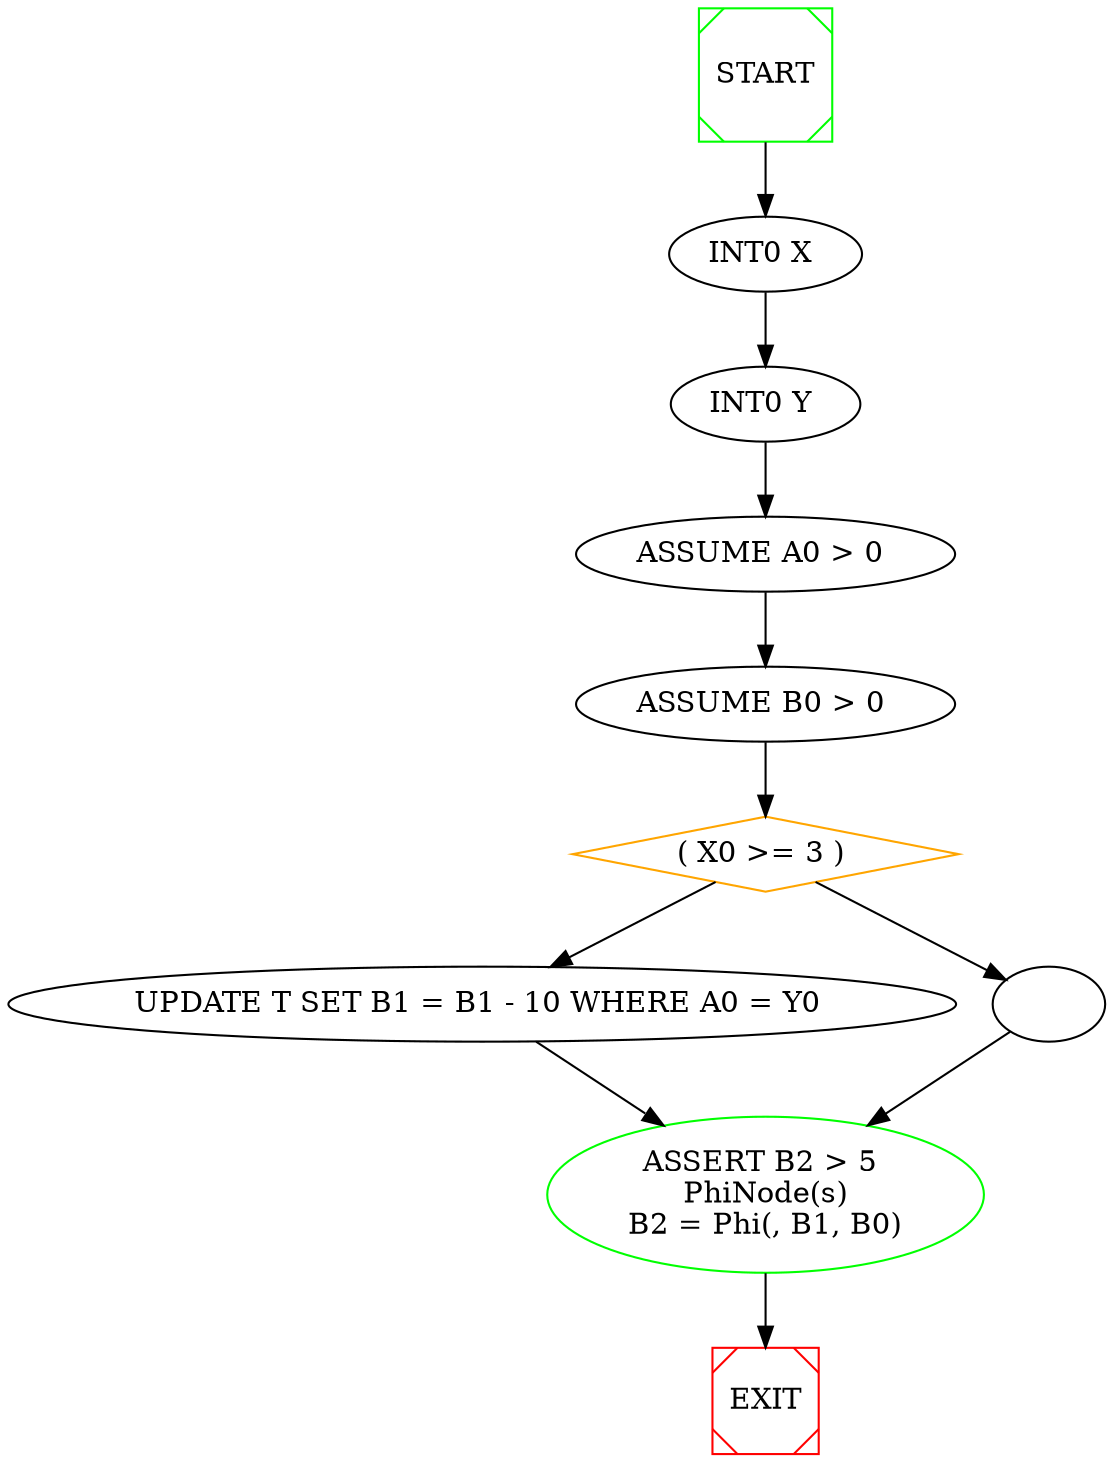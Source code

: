 digraph G {

	
	0[ label=""  ] ;
	
	0 -> 1 ;
	
	1[ label="INT0 X "  ] ;
	
	1 -> 2 ;
	
	2[ label="INT0 Y "  ] ;
	
	2 -> 3 ;
	
	3[ label="ASSUME A0 > 0 "  ] ;
	
	3 -> 4 ;
	
	4[ label="ASSUME B0 > 0 "  ] ;
	
	4 -> 5 ;
	
	5[ label="( X0 >= 3 ) " , color=orange, shape=diamond ] ;
	
	5 -> 6 ;
	5 -> 7 ;
	
	6[ label="UPDATE T SET B1 = B1 - 10 WHERE A0 = Y0 "  ] ;
	
	6 -> 8 ;
	
	7[ label=""  ] ;
	
	7 -> 8 ;
	
	8[ label="ASSERT B2 > 5 \nPhiNode(s)\nB2 = Phi(, B1, B0)" , color=green ] ;
	
	
	0[ label="START", shape=Msquare, color=green ] ;
	8 -> EXIT ;EXIT[ shape=Msquare, color=red ] ;
	
}
